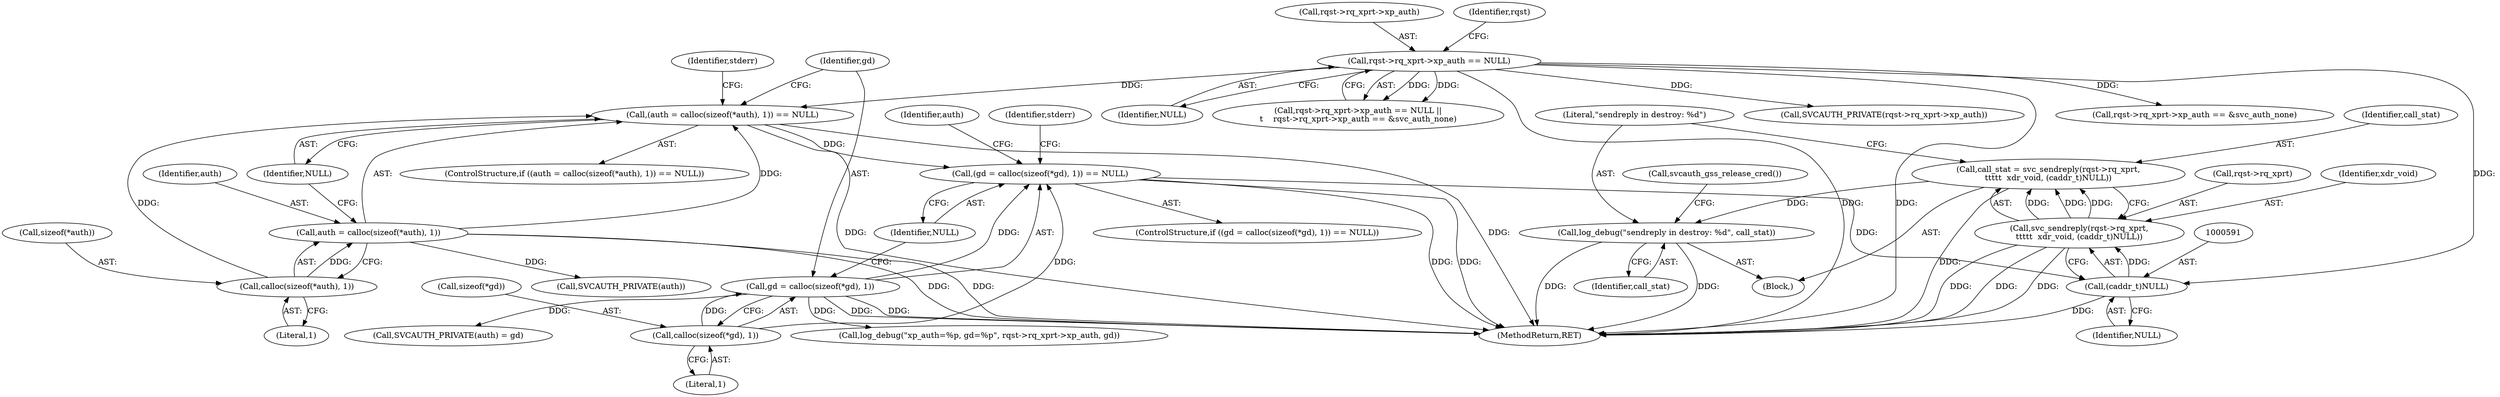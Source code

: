 digraph "0_krb5_5bb8a6b9c9eb8dd22bc9526751610aaa255ead9c@API" {
"1000583" [label="(Call,call_stat = svc_sendreply(rqst->rq_xprt,\n\t\t\t\t\t  xdr_void, (caddr_t)NULL))"];
"1000585" [label="(Call,svc_sendreply(rqst->rq_xprt,\n\t\t\t\t\t  xdr_void, (caddr_t)NULL))"];
"1000590" [label="(Call,(caddr_t)NULL)"];
"1000134" [label="(Call,rqst->rq_xprt->xp_auth == NULL)"];
"1000167" [label="(Call,(gd = calloc(sizeof(*gd), 1)) == NULL)"];
"1000168" [label="(Call,gd = calloc(sizeof(*gd), 1))"];
"1000170" [label="(Call,calloc(sizeof(*gd), 1))"];
"1000151" [label="(Call,(auth = calloc(sizeof(*auth), 1)) == NULL)"];
"1000152" [label="(Call,auth = calloc(sizeof(*auth), 1))"];
"1000154" [label="(Call,calloc(sizeof(*auth), 1))"];
"1000593" [label="(Call,log_debug(\"sendreply in destroy: %d\", call_stat))"];
"1000166" [label="(ControlStructure,if ((gd = calloc(sizeof(*gd), 1)) == NULL))"];
"1000188" [label="(Call,SVCAUTH_PRIVATE(auth) = gd)"];
"1000175" [label="(Identifier,NULL)"];
"1000586" [label="(Call,rqst->rq_xprt)"];
"1000595" [label="(Identifier,call_stat)"];
"1000151" [label="(Call,(auth = calloc(sizeof(*auth), 1)) == NULL)"];
"1000593" [label="(Call,log_debug(\"sendreply in destroy: %d\", call_stat))"];
"1000584" [label="(Identifier,call_stat)"];
"1000167" [label="(Call,(gd = calloc(sizeof(*gd), 1)) == NULL)"];
"1000155" [label="(Call,sizeof(*auth))"];
"1000141" [label="(Call,rqst->rq_xprt->xp_auth == &svc_auth_none)"];
"1000171" [label="(Call,sizeof(*gd))"];
"1000140" [label="(Identifier,NULL)"];
"1000189" [label="(Call,SVCAUTH_PRIVATE(auth))"];
"1000184" [label="(Identifier,auth)"];
"1000589" [label="(Identifier,xdr_void)"];
"1000135" [label="(Call,rqst->rq_xprt->xp_auth)"];
"1000169" [label="(Identifier,gd)"];
"1000178" [label="(Identifier,stderr)"];
"1000133" [label="(Call,rqst->rq_xprt->xp_auth == NULL ||\n\t    rqst->rq_xprt->xp_auth == &svc_auth_none)"];
"1000153" [label="(Identifier,auth)"];
"1000632" [label="(MethodReturn,RET)"];
"1000159" [label="(Identifier,NULL)"];
"1000162" [label="(Identifier,stderr)"];
"1000592" [label="(Identifier,NULL)"];
"1000168" [label="(Call,gd = calloc(sizeof(*gd), 1))"];
"1000202" [label="(Call,SVCAUTH_PRIVATE(rqst->rq_xprt->xp_auth))"];
"1000428" [label="(Block,)"];
"1000154" [label="(Call,calloc(sizeof(*auth), 1))"];
"1000585" [label="(Call,svc_sendreply(rqst->rq_xprt,\n\t\t\t\t\t  xdr_void, (caddr_t)NULL))"];
"1000134" [label="(Call,rqst->rq_xprt->xp_auth == NULL)"];
"1000170" [label="(Call,calloc(sizeof(*gd), 1))"];
"1000174" [label="(Literal,1)"];
"1000152" [label="(Call,auth = calloc(sizeof(*auth), 1))"];
"1000598" [label="(Call,svcauth_gss_release_cred())"];
"1000150" [label="(ControlStructure,if ((auth = calloc(sizeof(*auth), 1)) == NULL))"];
"1000158" [label="(Literal,1)"];
"1000208" [label="(Call,log_debug(\"xp_auth=%p, gd=%p\", rqst->rq_xprt->xp_auth, gd))"];
"1000583" [label="(Call,call_stat = svc_sendreply(rqst->rq_xprt,\n\t\t\t\t\t  xdr_void, (caddr_t)NULL))"];
"1000590" [label="(Call,(caddr_t)NULL)"];
"1000144" [label="(Identifier,rqst)"];
"1000594" [label="(Literal,\"sendreply in destroy: %d\")"];
"1000583" -> "1000428"  [label="AST: "];
"1000583" -> "1000585"  [label="CFG: "];
"1000584" -> "1000583"  [label="AST: "];
"1000585" -> "1000583"  [label="AST: "];
"1000594" -> "1000583"  [label="CFG: "];
"1000583" -> "1000632"  [label="DDG: "];
"1000585" -> "1000583"  [label="DDG: "];
"1000585" -> "1000583"  [label="DDG: "];
"1000585" -> "1000583"  [label="DDG: "];
"1000583" -> "1000593"  [label="DDG: "];
"1000585" -> "1000590"  [label="CFG: "];
"1000586" -> "1000585"  [label="AST: "];
"1000589" -> "1000585"  [label="AST: "];
"1000590" -> "1000585"  [label="AST: "];
"1000585" -> "1000632"  [label="DDG: "];
"1000585" -> "1000632"  [label="DDG: "];
"1000585" -> "1000632"  [label="DDG: "];
"1000590" -> "1000585"  [label="DDG: "];
"1000590" -> "1000592"  [label="CFG: "];
"1000591" -> "1000590"  [label="AST: "];
"1000592" -> "1000590"  [label="AST: "];
"1000590" -> "1000632"  [label="DDG: "];
"1000134" -> "1000590"  [label="DDG: "];
"1000167" -> "1000590"  [label="DDG: "];
"1000134" -> "1000133"  [label="AST: "];
"1000134" -> "1000140"  [label="CFG: "];
"1000135" -> "1000134"  [label="AST: "];
"1000140" -> "1000134"  [label="AST: "];
"1000144" -> "1000134"  [label="CFG: "];
"1000133" -> "1000134"  [label="CFG: "];
"1000134" -> "1000632"  [label="DDG: "];
"1000134" -> "1000632"  [label="DDG: "];
"1000134" -> "1000133"  [label="DDG: "];
"1000134" -> "1000133"  [label="DDG: "];
"1000134" -> "1000141"  [label="DDG: "];
"1000134" -> "1000151"  [label="DDG: "];
"1000134" -> "1000202"  [label="DDG: "];
"1000167" -> "1000166"  [label="AST: "];
"1000167" -> "1000175"  [label="CFG: "];
"1000168" -> "1000167"  [label="AST: "];
"1000175" -> "1000167"  [label="AST: "];
"1000178" -> "1000167"  [label="CFG: "];
"1000184" -> "1000167"  [label="CFG: "];
"1000167" -> "1000632"  [label="DDG: "];
"1000167" -> "1000632"  [label="DDG: "];
"1000168" -> "1000167"  [label="DDG: "];
"1000170" -> "1000167"  [label="DDG: "];
"1000151" -> "1000167"  [label="DDG: "];
"1000168" -> "1000170"  [label="CFG: "];
"1000169" -> "1000168"  [label="AST: "];
"1000170" -> "1000168"  [label="AST: "];
"1000175" -> "1000168"  [label="CFG: "];
"1000168" -> "1000632"  [label="DDG: "];
"1000168" -> "1000632"  [label="DDG: "];
"1000170" -> "1000168"  [label="DDG: "];
"1000168" -> "1000188"  [label="DDG: "];
"1000168" -> "1000208"  [label="DDG: "];
"1000170" -> "1000174"  [label="CFG: "];
"1000171" -> "1000170"  [label="AST: "];
"1000174" -> "1000170"  [label="AST: "];
"1000151" -> "1000150"  [label="AST: "];
"1000151" -> "1000159"  [label="CFG: "];
"1000152" -> "1000151"  [label="AST: "];
"1000159" -> "1000151"  [label="AST: "];
"1000162" -> "1000151"  [label="CFG: "];
"1000169" -> "1000151"  [label="CFG: "];
"1000151" -> "1000632"  [label="DDG: "];
"1000151" -> "1000632"  [label="DDG: "];
"1000152" -> "1000151"  [label="DDG: "];
"1000154" -> "1000151"  [label="DDG: "];
"1000152" -> "1000154"  [label="CFG: "];
"1000153" -> "1000152"  [label="AST: "];
"1000154" -> "1000152"  [label="AST: "];
"1000159" -> "1000152"  [label="CFG: "];
"1000152" -> "1000632"  [label="DDG: "];
"1000152" -> "1000632"  [label="DDG: "];
"1000154" -> "1000152"  [label="DDG: "];
"1000152" -> "1000189"  [label="DDG: "];
"1000154" -> "1000158"  [label="CFG: "];
"1000155" -> "1000154"  [label="AST: "];
"1000158" -> "1000154"  [label="AST: "];
"1000593" -> "1000428"  [label="AST: "];
"1000593" -> "1000595"  [label="CFG: "];
"1000594" -> "1000593"  [label="AST: "];
"1000595" -> "1000593"  [label="AST: "];
"1000598" -> "1000593"  [label="CFG: "];
"1000593" -> "1000632"  [label="DDG: "];
"1000593" -> "1000632"  [label="DDG: "];
}
